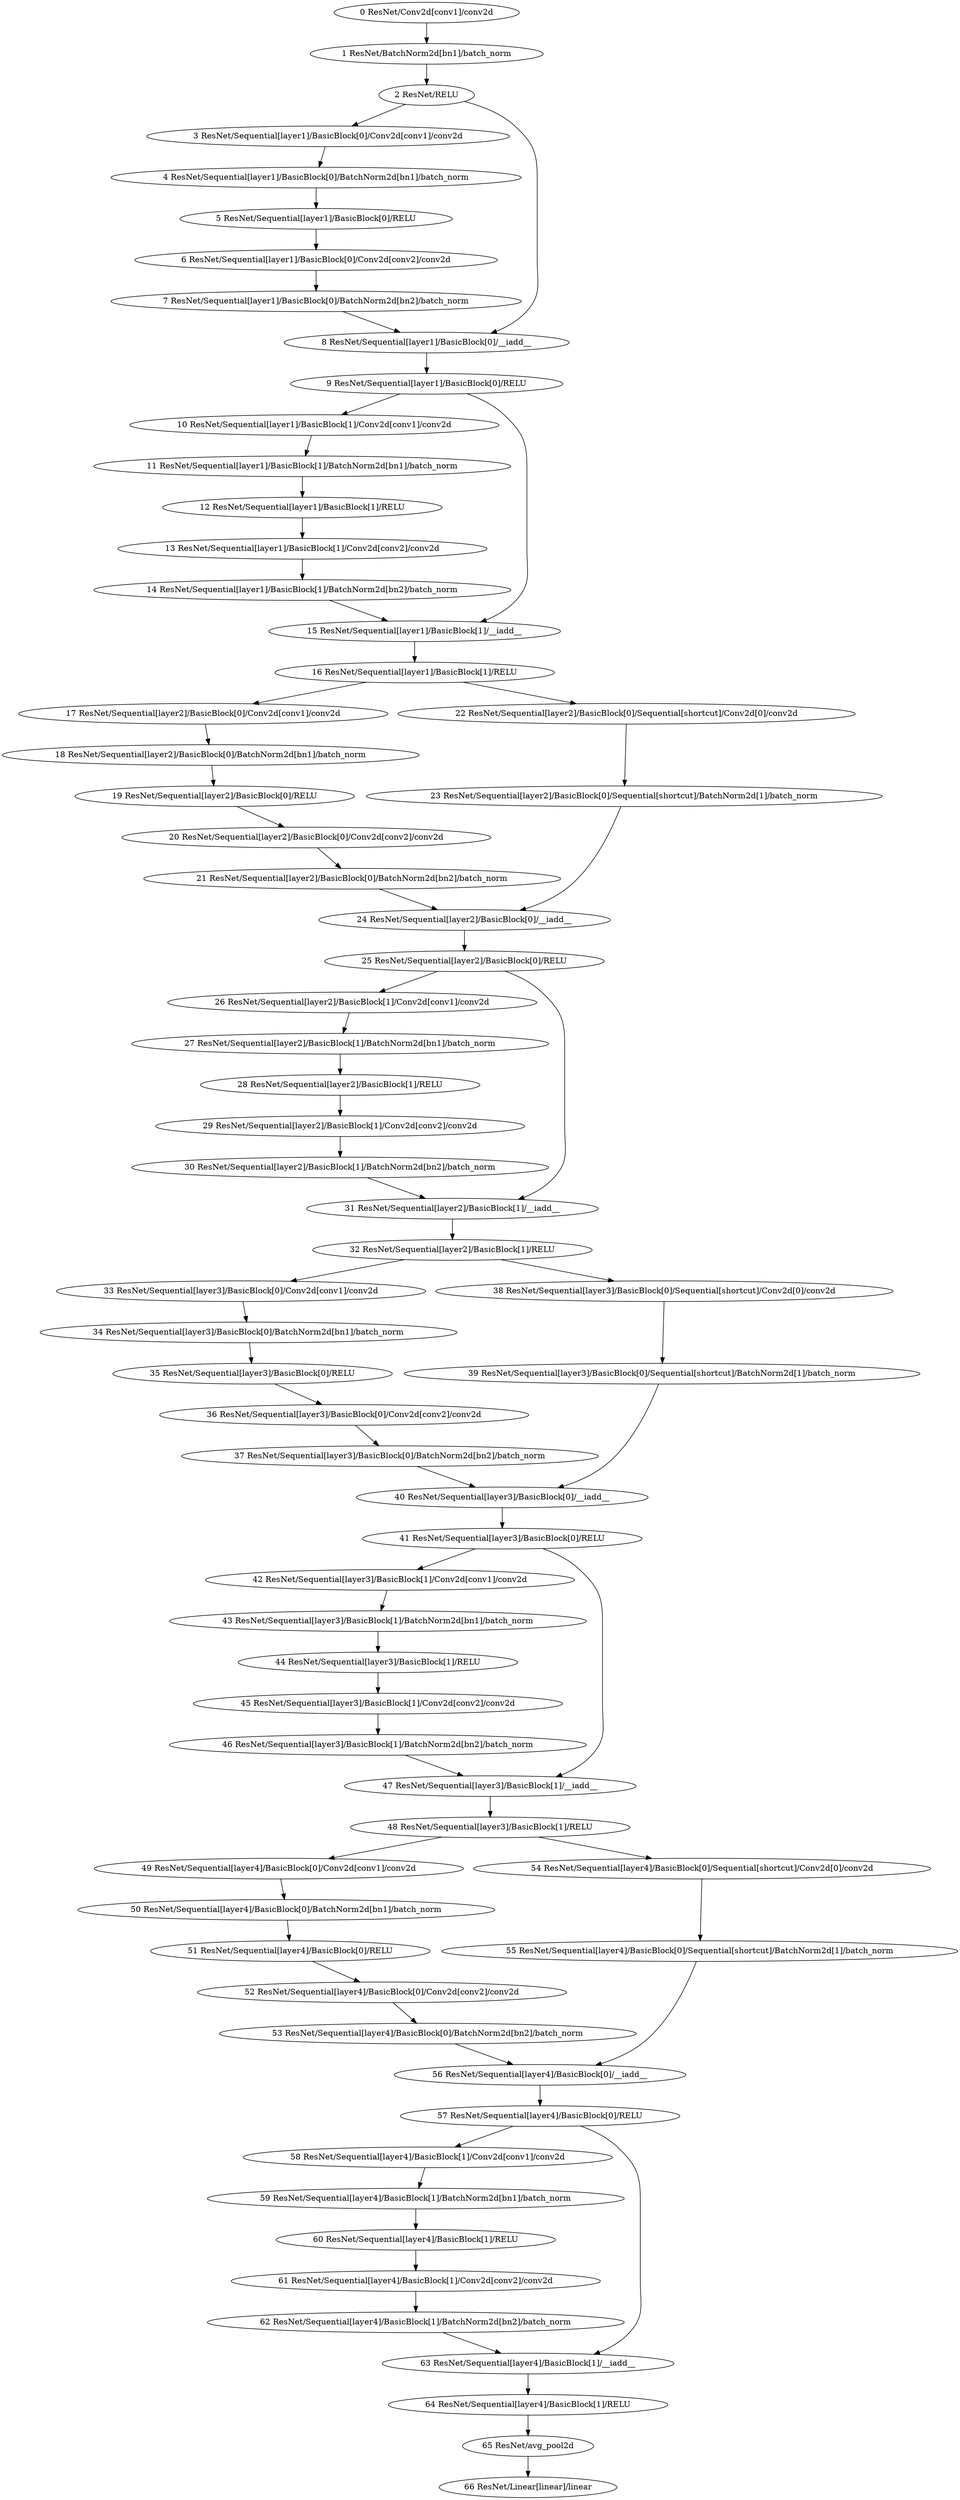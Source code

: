 strict digraph  {
"0 ResNet/Conv2d[conv1]/conv2d" [id=0, scope="ResNet/Conv2d[conv1]", type=conv2d];
"1 ResNet/BatchNorm2d[bn1]/batch_norm" [id=1, scope="ResNet/BatchNorm2d[bn1]", type=batch_norm];
"2 ResNet/RELU" [id=2, scope=ResNet, type=RELU];
"3 ResNet/Sequential[layer1]/BasicBlock[0]/Conv2d[conv1]/conv2d" [id=3, scope="ResNet/Sequential[layer1]/BasicBlock[0]/Conv2d[conv1]", type=conv2d];
"4 ResNet/Sequential[layer1]/BasicBlock[0]/BatchNorm2d[bn1]/batch_norm" [id=4, scope="ResNet/Sequential[layer1]/BasicBlock[0]/BatchNorm2d[bn1]", type=batch_norm];
"5 ResNet/Sequential[layer1]/BasicBlock[0]/RELU" [id=5, scope="ResNet/Sequential[layer1]/BasicBlock[0]", type=RELU];
"6 ResNet/Sequential[layer1]/BasicBlock[0]/Conv2d[conv2]/conv2d" [id=6, scope="ResNet/Sequential[layer1]/BasicBlock[0]/Conv2d[conv2]", type=conv2d];
"7 ResNet/Sequential[layer1]/BasicBlock[0]/BatchNorm2d[bn2]/batch_norm" [id=7, scope="ResNet/Sequential[layer1]/BasicBlock[0]/BatchNorm2d[bn2]", type=batch_norm];
"8 ResNet/Sequential[layer1]/BasicBlock[0]/__iadd__" [id=8, scope="ResNet/Sequential[layer1]/BasicBlock[0]", type=__iadd__];
"9 ResNet/Sequential[layer1]/BasicBlock[0]/RELU" [id=9, scope="ResNet/Sequential[layer1]/BasicBlock[0]", type=RELU];
"10 ResNet/Sequential[layer1]/BasicBlock[1]/Conv2d[conv1]/conv2d" [id=10, scope="ResNet/Sequential[layer1]/BasicBlock[1]/Conv2d[conv1]", type=conv2d];
"11 ResNet/Sequential[layer1]/BasicBlock[1]/BatchNorm2d[bn1]/batch_norm" [id=11, scope="ResNet/Sequential[layer1]/BasicBlock[1]/BatchNorm2d[bn1]", type=batch_norm];
"12 ResNet/Sequential[layer1]/BasicBlock[1]/RELU" [id=12, scope="ResNet/Sequential[layer1]/BasicBlock[1]", type=RELU];
"13 ResNet/Sequential[layer1]/BasicBlock[1]/Conv2d[conv2]/conv2d" [id=13, scope="ResNet/Sequential[layer1]/BasicBlock[1]/Conv2d[conv2]", type=conv2d];
"14 ResNet/Sequential[layer1]/BasicBlock[1]/BatchNorm2d[bn2]/batch_norm" [id=14, scope="ResNet/Sequential[layer1]/BasicBlock[1]/BatchNorm2d[bn2]", type=batch_norm];
"15 ResNet/Sequential[layer1]/BasicBlock[1]/__iadd__" [id=15, scope="ResNet/Sequential[layer1]/BasicBlock[1]", type=__iadd__];
"16 ResNet/Sequential[layer1]/BasicBlock[1]/RELU" [id=16, scope="ResNet/Sequential[layer1]/BasicBlock[1]", type=RELU];
"17 ResNet/Sequential[layer2]/BasicBlock[0]/Conv2d[conv1]/conv2d" [id=17, scope="ResNet/Sequential[layer2]/BasicBlock[0]/Conv2d[conv1]", type=conv2d];
"18 ResNet/Sequential[layer2]/BasicBlock[0]/BatchNorm2d[bn1]/batch_norm" [id=18, scope="ResNet/Sequential[layer2]/BasicBlock[0]/BatchNorm2d[bn1]", type=batch_norm];
"19 ResNet/Sequential[layer2]/BasicBlock[0]/RELU" [id=19, scope="ResNet/Sequential[layer2]/BasicBlock[0]", type=RELU];
"20 ResNet/Sequential[layer2]/BasicBlock[0]/Conv2d[conv2]/conv2d" [id=20, scope="ResNet/Sequential[layer2]/BasicBlock[0]/Conv2d[conv2]", type=conv2d];
"21 ResNet/Sequential[layer2]/BasicBlock[0]/BatchNorm2d[bn2]/batch_norm" [id=21, scope="ResNet/Sequential[layer2]/BasicBlock[0]/BatchNorm2d[bn2]", type=batch_norm];
"22 ResNet/Sequential[layer2]/BasicBlock[0]/Sequential[shortcut]/Conv2d[0]/conv2d" [id=22, scope="ResNet/Sequential[layer2]/BasicBlock[0]/Sequential[shortcut]/Conv2d[0]", type=conv2d];
"23 ResNet/Sequential[layer2]/BasicBlock[0]/Sequential[shortcut]/BatchNorm2d[1]/batch_norm" [id=23, scope="ResNet/Sequential[layer2]/BasicBlock[0]/Sequential[shortcut]/BatchNorm2d[1]", type=batch_norm];
"24 ResNet/Sequential[layer2]/BasicBlock[0]/__iadd__" [id=24, scope="ResNet/Sequential[layer2]/BasicBlock[0]", type=__iadd__];
"25 ResNet/Sequential[layer2]/BasicBlock[0]/RELU" [id=25, scope="ResNet/Sequential[layer2]/BasicBlock[0]", type=RELU];
"26 ResNet/Sequential[layer2]/BasicBlock[1]/Conv2d[conv1]/conv2d" [id=26, scope="ResNet/Sequential[layer2]/BasicBlock[1]/Conv2d[conv1]", type=conv2d];
"27 ResNet/Sequential[layer2]/BasicBlock[1]/BatchNorm2d[bn1]/batch_norm" [id=27, scope="ResNet/Sequential[layer2]/BasicBlock[1]/BatchNorm2d[bn1]", type=batch_norm];
"28 ResNet/Sequential[layer2]/BasicBlock[1]/RELU" [id=28, scope="ResNet/Sequential[layer2]/BasicBlock[1]", type=RELU];
"29 ResNet/Sequential[layer2]/BasicBlock[1]/Conv2d[conv2]/conv2d" [id=29, scope="ResNet/Sequential[layer2]/BasicBlock[1]/Conv2d[conv2]", type=conv2d];
"30 ResNet/Sequential[layer2]/BasicBlock[1]/BatchNorm2d[bn2]/batch_norm" [id=30, scope="ResNet/Sequential[layer2]/BasicBlock[1]/BatchNorm2d[bn2]", type=batch_norm];
"31 ResNet/Sequential[layer2]/BasicBlock[1]/__iadd__" [id=31, scope="ResNet/Sequential[layer2]/BasicBlock[1]", type=__iadd__];
"32 ResNet/Sequential[layer2]/BasicBlock[1]/RELU" [id=32, scope="ResNet/Sequential[layer2]/BasicBlock[1]", type=RELU];
"33 ResNet/Sequential[layer3]/BasicBlock[0]/Conv2d[conv1]/conv2d" [id=33, scope="ResNet/Sequential[layer3]/BasicBlock[0]/Conv2d[conv1]", type=conv2d];
"34 ResNet/Sequential[layer3]/BasicBlock[0]/BatchNorm2d[bn1]/batch_norm" [id=34, scope="ResNet/Sequential[layer3]/BasicBlock[0]/BatchNorm2d[bn1]", type=batch_norm];
"35 ResNet/Sequential[layer3]/BasicBlock[0]/RELU" [id=35, scope="ResNet/Sequential[layer3]/BasicBlock[0]", type=RELU];
"36 ResNet/Sequential[layer3]/BasicBlock[0]/Conv2d[conv2]/conv2d" [id=36, scope="ResNet/Sequential[layer3]/BasicBlock[0]/Conv2d[conv2]", type=conv2d];
"37 ResNet/Sequential[layer3]/BasicBlock[0]/BatchNorm2d[bn2]/batch_norm" [id=37, scope="ResNet/Sequential[layer3]/BasicBlock[0]/BatchNorm2d[bn2]", type=batch_norm];
"38 ResNet/Sequential[layer3]/BasicBlock[0]/Sequential[shortcut]/Conv2d[0]/conv2d" [id=38, scope="ResNet/Sequential[layer3]/BasicBlock[0]/Sequential[shortcut]/Conv2d[0]", type=conv2d];
"39 ResNet/Sequential[layer3]/BasicBlock[0]/Sequential[shortcut]/BatchNorm2d[1]/batch_norm" [id=39, scope="ResNet/Sequential[layer3]/BasicBlock[0]/Sequential[shortcut]/BatchNorm2d[1]", type=batch_norm];
"40 ResNet/Sequential[layer3]/BasicBlock[0]/__iadd__" [id=40, scope="ResNet/Sequential[layer3]/BasicBlock[0]", type=__iadd__];
"41 ResNet/Sequential[layer3]/BasicBlock[0]/RELU" [id=41, scope="ResNet/Sequential[layer3]/BasicBlock[0]", type=RELU];
"42 ResNet/Sequential[layer3]/BasicBlock[1]/Conv2d[conv1]/conv2d" [id=42, scope="ResNet/Sequential[layer3]/BasicBlock[1]/Conv2d[conv1]", type=conv2d];
"43 ResNet/Sequential[layer3]/BasicBlock[1]/BatchNorm2d[bn1]/batch_norm" [id=43, scope="ResNet/Sequential[layer3]/BasicBlock[1]/BatchNorm2d[bn1]", type=batch_norm];
"44 ResNet/Sequential[layer3]/BasicBlock[1]/RELU" [id=44, scope="ResNet/Sequential[layer3]/BasicBlock[1]", type=RELU];
"45 ResNet/Sequential[layer3]/BasicBlock[1]/Conv2d[conv2]/conv2d" [id=45, scope="ResNet/Sequential[layer3]/BasicBlock[1]/Conv2d[conv2]", type=conv2d];
"46 ResNet/Sequential[layer3]/BasicBlock[1]/BatchNorm2d[bn2]/batch_norm" [id=46, scope="ResNet/Sequential[layer3]/BasicBlock[1]/BatchNorm2d[bn2]", type=batch_norm];
"47 ResNet/Sequential[layer3]/BasicBlock[1]/__iadd__" [id=47, scope="ResNet/Sequential[layer3]/BasicBlock[1]", type=__iadd__];
"48 ResNet/Sequential[layer3]/BasicBlock[1]/RELU" [id=48, scope="ResNet/Sequential[layer3]/BasicBlock[1]", type=RELU];
"49 ResNet/Sequential[layer4]/BasicBlock[0]/Conv2d[conv1]/conv2d" [id=49, scope="ResNet/Sequential[layer4]/BasicBlock[0]/Conv2d[conv1]", type=conv2d];
"50 ResNet/Sequential[layer4]/BasicBlock[0]/BatchNorm2d[bn1]/batch_norm" [id=50, scope="ResNet/Sequential[layer4]/BasicBlock[0]/BatchNorm2d[bn1]", type=batch_norm];
"51 ResNet/Sequential[layer4]/BasicBlock[0]/RELU" [id=51, scope="ResNet/Sequential[layer4]/BasicBlock[0]", type=RELU];
"52 ResNet/Sequential[layer4]/BasicBlock[0]/Conv2d[conv2]/conv2d" [id=52, scope="ResNet/Sequential[layer4]/BasicBlock[0]/Conv2d[conv2]", type=conv2d];
"53 ResNet/Sequential[layer4]/BasicBlock[0]/BatchNorm2d[bn2]/batch_norm" [id=53, scope="ResNet/Sequential[layer4]/BasicBlock[0]/BatchNorm2d[bn2]", type=batch_norm];
"54 ResNet/Sequential[layer4]/BasicBlock[0]/Sequential[shortcut]/Conv2d[0]/conv2d" [id=54, scope="ResNet/Sequential[layer4]/BasicBlock[0]/Sequential[shortcut]/Conv2d[0]", type=conv2d];
"55 ResNet/Sequential[layer4]/BasicBlock[0]/Sequential[shortcut]/BatchNorm2d[1]/batch_norm" [id=55, scope="ResNet/Sequential[layer4]/BasicBlock[0]/Sequential[shortcut]/BatchNorm2d[1]", type=batch_norm];
"56 ResNet/Sequential[layer4]/BasicBlock[0]/__iadd__" [id=56, scope="ResNet/Sequential[layer4]/BasicBlock[0]", type=__iadd__];
"57 ResNet/Sequential[layer4]/BasicBlock[0]/RELU" [id=57, scope="ResNet/Sequential[layer4]/BasicBlock[0]", type=RELU];
"58 ResNet/Sequential[layer4]/BasicBlock[1]/Conv2d[conv1]/conv2d" [id=58, scope="ResNet/Sequential[layer4]/BasicBlock[1]/Conv2d[conv1]", type=conv2d];
"59 ResNet/Sequential[layer4]/BasicBlock[1]/BatchNorm2d[bn1]/batch_norm" [id=59, scope="ResNet/Sequential[layer4]/BasicBlock[1]/BatchNorm2d[bn1]", type=batch_norm];
"60 ResNet/Sequential[layer4]/BasicBlock[1]/RELU" [id=60, scope="ResNet/Sequential[layer4]/BasicBlock[1]", type=RELU];
"61 ResNet/Sequential[layer4]/BasicBlock[1]/Conv2d[conv2]/conv2d" [id=61, scope="ResNet/Sequential[layer4]/BasicBlock[1]/Conv2d[conv2]", type=conv2d];
"62 ResNet/Sequential[layer4]/BasicBlock[1]/BatchNorm2d[bn2]/batch_norm" [id=62, scope="ResNet/Sequential[layer4]/BasicBlock[1]/BatchNorm2d[bn2]", type=batch_norm];
"63 ResNet/Sequential[layer4]/BasicBlock[1]/__iadd__" [id=63, scope="ResNet/Sequential[layer4]/BasicBlock[1]", type=__iadd__];
"64 ResNet/Sequential[layer4]/BasicBlock[1]/RELU" [id=64, scope="ResNet/Sequential[layer4]/BasicBlock[1]", type=RELU];
"65 ResNet/avg_pool2d" [id=65, scope=ResNet, type=avg_pool2d];
"66 ResNet/Linear[linear]/linear" [id=66, scope="ResNet/Linear[linear]", type=linear];
"0 ResNet/Conv2d[conv1]/conv2d" -> "1 ResNet/BatchNorm2d[bn1]/batch_norm";
"1 ResNet/BatchNorm2d[bn1]/batch_norm" -> "2 ResNet/RELU";
"2 ResNet/RELU" -> "3 ResNet/Sequential[layer1]/BasicBlock[0]/Conv2d[conv1]/conv2d";
"2 ResNet/RELU" -> "8 ResNet/Sequential[layer1]/BasicBlock[0]/__iadd__";
"3 ResNet/Sequential[layer1]/BasicBlock[0]/Conv2d[conv1]/conv2d" -> "4 ResNet/Sequential[layer1]/BasicBlock[0]/BatchNorm2d[bn1]/batch_norm";
"4 ResNet/Sequential[layer1]/BasicBlock[0]/BatchNorm2d[bn1]/batch_norm" -> "5 ResNet/Sequential[layer1]/BasicBlock[0]/RELU";
"5 ResNet/Sequential[layer1]/BasicBlock[0]/RELU" -> "6 ResNet/Sequential[layer1]/BasicBlock[0]/Conv2d[conv2]/conv2d";
"6 ResNet/Sequential[layer1]/BasicBlock[0]/Conv2d[conv2]/conv2d" -> "7 ResNet/Sequential[layer1]/BasicBlock[0]/BatchNorm2d[bn2]/batch_norm";
"7 ResNet/Sequential[layer1]/BasicBlock[0]/BatchNorm2d[bn2]/batch_norm" -> "8 ResNet/Sequential[layer1]/BasicBlock[0]/__iadd__";
"8 ResNet/Sequential[layer1]/BasicBlock[0]/__iadd__" -> "9 ResNet/Sequential[layer1]/BasicBlock[0]/RELU";
"9 ResNet/Sequential[layer1]/BasicBlock[0]/RELU" -> "10 ResNet/Sequential[layer1]/BasicBlock[1]/Conv2d[conv1]/conv2d";
"9 ResNet/Sequential[layer1]/BasicBlock[0]/RELU" -> "15 ResNet/Sequential[layer1]/BasicBlock[1]/__iadd__";
"10 ResNet/Sequential[layer1]/BasicBlock[1]/Conv2d[conv1]/conv2d" -> "11 ResNet/Sequential[layer1]/BasicBlock[1]/BatchNorm2d[bn1]/batch_norm";
"11 ResNet/Sequential[layer1]/BasicBlock[1]/BatchNorm2d[bn1]/batch_norm" -> "12 ResNet/Sequential[layer1]/BasicBlock[1]/RELU";
"12 ResNet/Sequential[layer1]/BasicBlock[1]/RELU" -> "13 ResNet/Sequential[layer1]/BasicBlock[1]/Conv2d[conv2]/conv2d";
"13 ResNet/Sequential[layer1]/BasicBlock[1]/Conv2d[conv2]/conv2d" -> "14 ResNet/Sequential[layer1]/BasicBlock[1]/BatchNorm2d[bn2]/batch_norm";
"14 ResNet/Sequential[layer1]/BasicBlock[1]/BatchNorm2d[bn2]/batch_norm" -> "15 ResNet/Sequential[layer1]/BasicBlock[1]/__iadd__";
"15 ResNet/Sequential[layer1]/BasicBlock[1]/__iadd__" -> "16 ResNet/Sequential[layer1]/BasicBlock[1]/RELU";
"16 ResNet/Sequential[layer1]/BasicBlock[1]/RELU" -> "17 ResNet/Sequential[layer2]/BasicBlock[0]/Conv2d[conv1]/conv2d";
"16 ResNet/Sequential[layer1]/BasicBlock[1]/RELU" -> "22 ResNet/Sequential[layer2]/BasicBlock[0]/Sequential[shortcut]/Conv2d[0]/conv2d";
"17 ResNet/Sequential[layer2]/BasicBlock[0]/Conv2d[conv1]/conv2d" -> "18 ResNet/Sequential[layer2]/BasicBlock[0]/BatchNorm2d[bn1]/batch_norm";
"18 ResNet/Sequential[layer2]/BasicBlock[0]/BatchNorm2d[bn1]/batch_norm" -> "19 ResNet/Sequential[layer2]/BasicBlock[0]/RELU";
"19 ResNet/Sequential[layer2]/BasicBlock[0]/RELU" -> "20 ResNet/Sequential[layer2]/BasicBlock[0]/Conv2d[conv2]/conv2d";
"20 ResNet/Sequential[layer2]/BasicBlock[0]/Conv2d[conv2]/conv2d" -> "21 ResNet/Sequential[layer2]/BasicBlock[0]/BatchNorm2d[bn2]/batch_norm";
"21 ResNet/Sequential[layer2]/BasicBlock[0]/BatchNorm2d[bn2]/batch_norm" -> "24 ResNet/Sequential[layer2]/BasicBlock[0]/__iadd__";
"22 ResNet/Sequential[layer2]/BasicBlock[0]/Sequential[shortcut]/Conv2d[0]/conv2d" -> "23 ResNet/Sequential[layer2]/BasicBlock[0]/Sequential[shortcut]/BatchNorm2d[1]/batch_norm";
"23 ResNet/Sequential[layer2]/BasicBlock[0]/Sequential[shortcut]/BatchNorm2d[1]/batch_norm" -> "24 ResNet/Sequential[layer2]/BasicBlock[0]/__iadd__";
"24 ResNet/Sequential[layer2]/BasicBlock[0]/__iadd__" -> "25 ResNet/Sequential[layer2]/BasicBlock[0]/RELU";
"25 ResNet/Sequential[layer2]/BasicBlock[0]/RELU" -> "26 ResNet/Sequential[layer2]/BasicBlock[1]/Conv2d[conv1]/conv2d";
"25 ResNet/Sequential[layer2]/BasicBlock[0]/RELU" -> "31 ResNet/Sequential[layer2]/BasicBlock[1]/__iadd__";
"26 ResNet/Sequential[layer2]/BasicBlock[1]/Conv2d[conv1]/conv2d" -> "27 ResNet/Sequential[layer2]/BasicBlock[1]/BatchNorm2d[bn1]/batch_norm";
"27 ResNet/Sequential[layer2]/BasicBlock[1]/BatchNorm2d[bn1]/batch_norm" -> "28 ResNet/Sequential[layer2]/BasicBlock[1]/RELU";
"28 ResNet/Sequential[layer2]/BasicBlock[1]/RELU" -> "29 ResNet/Sequential[layer2]/BasicBlock[1]/Conv2d[conv2]/conv2d";
"29 ResNet/Sequential[layer2]/BasicBlock[1]/Conv2d[conv2]/conv2d" -> "30 ResNet/Sequential[layer2]/BasicBlock[1]/BatchNorm2d[bn2]/batch_norm";
"30 ResNet/Sequential[layer2]/BasicBlock[1]/BatchNorm2d[bn2]/batch_norm" -> "31 ResNet/Sequential[layer2]/BasicBlock[1]/__iadd__";
"31 ResNet/Sequential[layer2]/BasicBlock[1]/__iadd__" -> "32 ResNet/Sequential[layer2]/BasicBlock[1]/RELU";
"32 ResNet/Sequential[layer2]/BasicBlock[1]/RELU" -> "33 ResNet/Sequential[layer3]/BasicBlock[0]/Conv2d[conv1]/conv2d";
"32 ResNet/Sequential[layer2]/BasicBlock[1]/RELU" -> "38 ResNet/Sequential[layer3]/BasicBlock[0]/Sequential[shortcut]/Conv2d[0]/conv2d";
"33 ResNet/Sequential[layer3]/BasicBlock[0]/Conv2d[conv1]/conv2d" -> "34 ResNet/Sequential[layer3]/BasicBlock[0]/BatchNorm2d[bn1]/batch_norm";
"34 ResNet/Sequential[layer3]/BasicBlock[0]/BatchNorm2d[bn1]/batch_norm" -> "35 ResNet/Sequential[layer3]/BasicBlock[0]/RELU";
"35 ResNet/Sequential[layer3]/BasicBlock[0]/RELU" -> "36 ResNet/Sequential[layer3]/BasicBlock[0]/Conv2d[conv2]/conv2d";
"36 ResNet/Sequential[layer3]/BasicBlock[0]/Conv2d[conv2]/conv2d" -> "37 ResNet/Sequential[layer3]/BasicBlock[0]/BatchNorm2d[bn2]/batch_norm";
"37 ResNet/Sequential[layer3]/BasicBlock[0]/BatchNorm2d[bn2]/batch_norm" -> "40 ResNet/Sequential[layer3]/BasicBlock[0]/__iadd__";
"38 ResNet/Sequential[layer3]/BasicBlock[0]/Sequential[shortcut]/Conv2d[0]/conv2d" -> "39 ResNet/Sequential[layer3]/BasicBlock[0]/Sequential[shortcut]/BatchNorm2d[1]/batch_norm";
"39 ResNet/Sequential[layer3]/BasicBlock[0]/Sequential[shortcut]/BatchNorm2d[1]/batch_norm" -> "40 ResNet/Sequential[layer3]/BasicBlock[0]/__iadd__";
"40 ResNet/Sequential[layer3]/BasicBlock[0]/__iadd__" -> "41 ResNet/Sequential[layer3]/BasicBlock[0]/RELU";
"41 ResNet/Sequential[layer3]/BasicBlock[0]/RELU" -> "42 ResNet/Sequential[layer3]/BasicBlock[1]/Conv2d[conv1]/conv2d";
"41 ResNet/Sequential[layer3]/BasicBlock[0]/RELU" -> "47 ResNet/Sequential[layer3]/BasicBlock[1]/__iadd__";
"42 ResNet/Sequential[layer3]/BasicBlock[1]/Conv2d[conv1]/conv2d" -> "43 ResNet/Sequential[layer3]/BasicBlock[1]/BatchNorm2d[bn1]/batch_norm";
"43 ResNet/Sequential[layer3]/BasicBlock[1]/BatchNorm2d[bn1]/batch_norm" -> "44 ResNet/Sequential[layer3]/BasicBlock[1]/RELU";
"44 ResNet/Sequential[layer3]/BasicBlock[1]/RELU" -> "45 ResNet/Sequential[layer3]/BasicBlock[1]/Conv2d[conv2]/conv2d";
"45 ResNet/Sequential[layer3]/BasicBlock[1]/Conv2d[conv2]/conv2d" -> "46 ResNet/Sequential[layer3]/BasicBlock[1]/BatchNorm2d[bn2]/batch_norm";
"46 ResNet/Sequential[layer3]/BasicBlock[1]/BatchNorm2d[bn2]/batch_norm" -> "47 ResNet/Sequential[layer3]/BasicBlock[1]/__iadd__";
"47 ResNet/Sequential[layer3]/BasicBlock[1]/__iadd__" -> "48 ResNet/Sequential[layer3]/BasicBlock[1]/RELU";
"48 ResNet/Sequential[layer3]/BasicBlock[1]/RELU" -> "49 ResNet/Sequential[layer4]/BasicBlock[0]/Conv2d[conv1]/conv2d";
"48 ResNet/Sequential[layer3]/BasicBlock[1]/RELU" -> "54 ResNet/Sequential[layer4]/BasicBlock[0]/Sequential[shortcut]/Conv2d[0]/conv2d";
"49 ResNet/Sequential[layer4]/BasicBlock[0]/Conv2d[conv1]/conv2d" -> "50 ResNet/Sequential[layer4]/BasicBlock[0]/BatchNorm2d[bn1]/batch_norm";
"50 ResNet/Sequential[layer4]/BasicBlock[0]/BatchNorm2d[bn1]/batch_norm" -> "51 ResNet/Sequential[layer4]/BasicBlock[0]/RELU";
"51 ResNet/Sequential[layer4]/BasicBlock[0]/RELU" -> "52 ResNet/Sequential[layer4]/BasicBlock[0]/Conv2d[conv2]/conv2d";
"52 ResNet/Sequential[layer4]/BasicBlock[0]/Conv2d[conv2]/conv2d" -> "53 ResNet/Sequential[layer4]/BasicBlock[0]/BatchNorm2d[bn2]/batch_norm";
"53 ResNet/Sequential[layer4]/BasicBlock[0]/BatchNorm2d[bn2]/batch_norm" -> "56 ResNet/Sequential[layer4]/BasicBlock[0]/__iadd__";
"54 ResNet/Sequential[layer4]/BasicBlock[0]/Sequential[shortcut]/Conv2d[0]/conv2d" -> "55 ResNet/Sequential[layer4]/BasicBlock[0]/Sequential[shortcut]/BatchNorm2d[1]/batch_norm";
"55 ResNet/Sequential[layer4]/BasicBlock[0]/Sequential[shortcut]/BatchNorm2d[1]/batch_norm" -> "56 ResNet/Sequential[layer4]/BasicBlock[0]/__iadd__";
"56 ResNet/Sequential[layer4]/BasicBlock[0]/__iadd__" -> "57 ResNet/Sequential[layer4]/BasicBlock[0]/RELU";
"57 ResNet/Sequential[layer4]/BasicBlock[0]/RELU" -> "58 ResNet/Sequential[layer4]/BasicBlock[1]/Conv2d[conv1]/conv2d";
"57 ResNet/Sequential[layer4]/BasicBlock[0]/RELU" -> "63 ResNet/Sequential[layer4]/BasicBlock[1]/__iadd__";
"58 ResNet/Sequential[layer4]/BasicBlock[1]/Conv2d[conv1]/conv2d" -> "59 ResNet/Sequential[layer4]/BasicBlock[1]/BatchNorm2d[bn1]/batch_norm";
"59 ResNet/Sequential[layer4]/BasicBlock[1]/BatchNorm2d[bn1]/batch_norm" -> "60 ResNet/Sequential[layer4]/BasicBlock[1]/RELU";
"60 ResNet/Sequential[layer4]/BasicBlock[1]/RELU" -> "61 ResNet/Sequential[layer4]/BasicBlock[1]/Conv2d[conv2]/conv2d";
"61 ResNet/Sequential[layer4]/BasicBlock[1]/Conv2d[conv2]/conv2d" -> "62 ResNet/Sequential[layer4]/BasicBlock[1]/BatchNorm2d[bn2]/batch_norm";
"62 ResNet/Sequential[layer4]/BasicBlock[1]/BatchNorm2d[bn2]/batch_norm" -> "63 ResNet/Sequential[layer4]/BasicBlock[1]/__iadd__";
"63 ResNet/Sequential[layer4]/BasicBlock[1]/__iadd__" -> "64 ResNet/Sequential[layer4]/BasicBlock[1]/RELU";
"64 ResNet/Sequential[layer4]/BasicBlock[1]/RELU" -> "65 ResNet/avg_pool2d";
"65 ResNet/avg_pool2d" -> "66 ResNet/Linear[linear]/linear";
}
